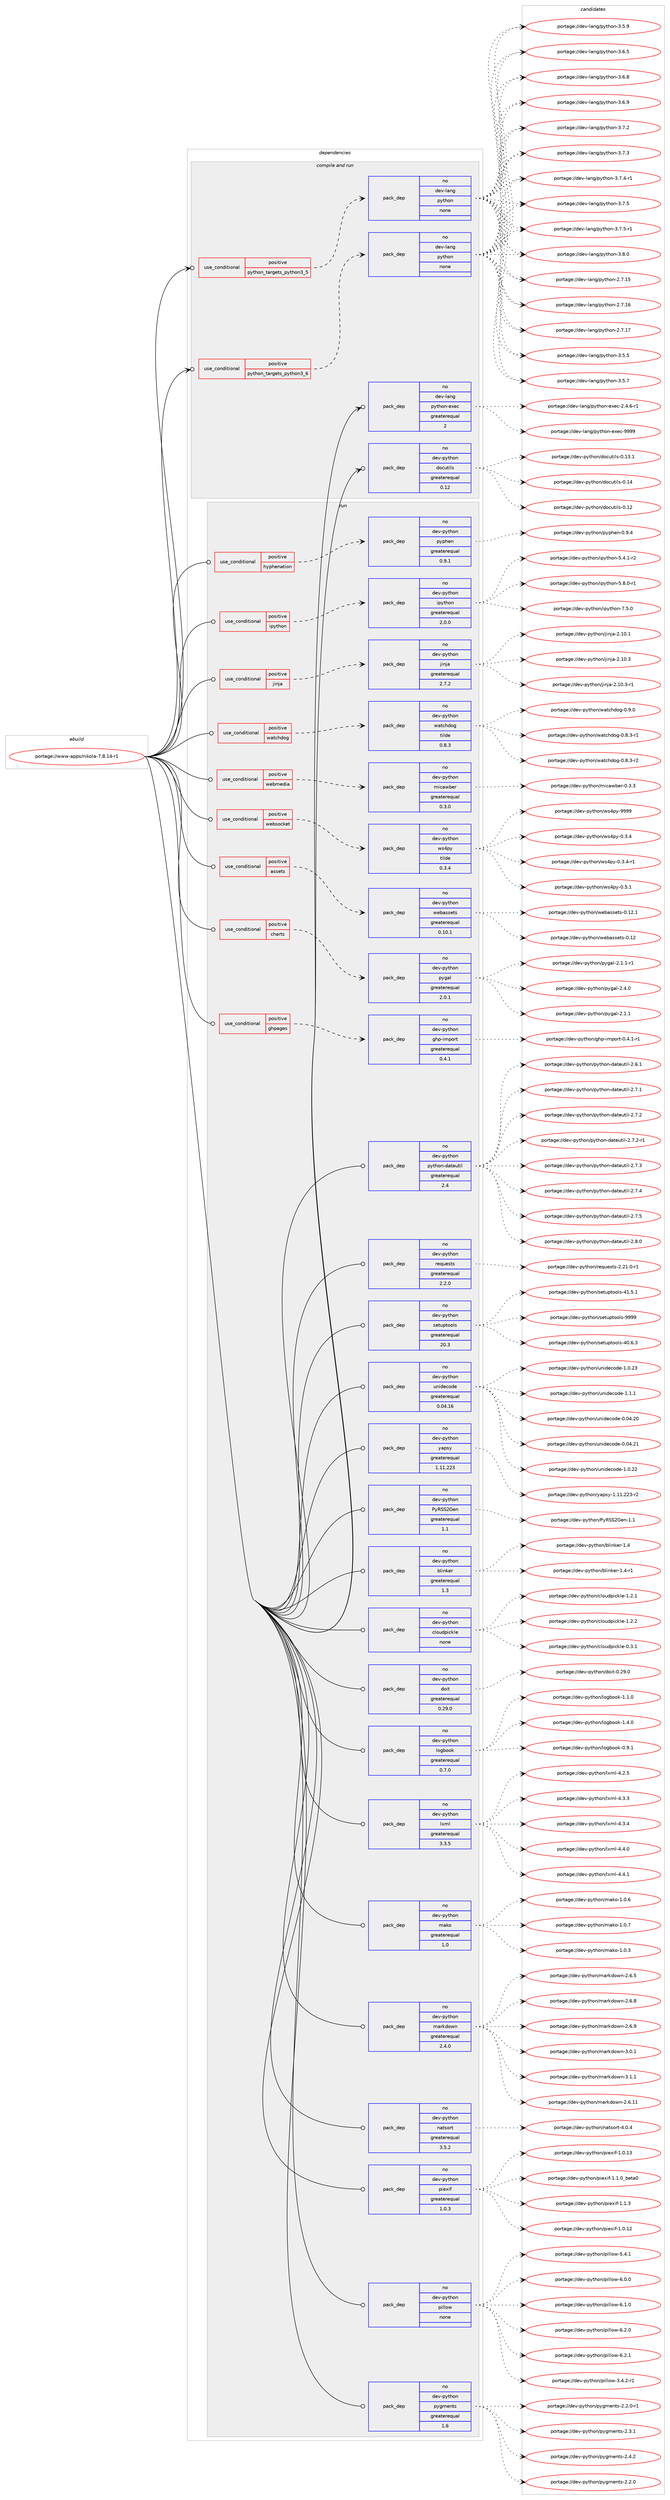 digraph prolog {

# *************
# Graph options
# *************

newrank=true;
concentrate=true;
compound=true;
graph [rankdir=LR,fontname=Helvetica,fontsize=10,ranksep=1.5];#, ranksep=2.5, nodesep=0.2];
edge  [arrowhead=vee];
node  [fontname=Helvetica,fontsize=10];

# **********
# The ebuild
# **********

subgraph cluster_leftcol {
color=gray;
rank=same;
label=<<i>ebuild</i>>;
id [label="portage://www-apps/nikola-7.8.14-r1", color=red, width=4, href="../www-apps/nikola-7.8.14-r1.svg"];
}

# ****************
# The dependencies
# ****************

subgraph cluster_midcol {
color=gray;
label=<<i>dependencies</i>>;
subgraph cluster_compile {
fillcolor="#eeeeee";
style=filled;
label=<<i>compile</i>>;
}
subgraph cluster_compileandrun {
fillcolor="#eeeeee";
style=filled;
label=<<i>compile and run</i>>;
subgraph cond105626 {
dependency438852 [label=<<TABLE BORDER="0" CELLBORDER="1" CELLSPACING="0" CELLPADDING="4"><TR><TD ROWSPAN="3" CELLPADDING="10">use_conditional</TD></TR><TR><TD>positive</TD></TR><TR><TD>python_targets_python3_5</TD></TR></TABLE>>, shape=none, color=red];
subgraph pack325446 {
dependency438853 [label=<<TABLE BORDER="0" CELLBORDER="1" CELLSPACING="0" CELLPADDING="4" WIDTH="220"><TR><TD ROWSPAN="6" CELLPADDING="30">pack_dep</TD></TR><TR><TD WIDTH="110">no</TD></TR><TR><TD>dev-lang</TD></TR><TR><TD>python</TD></TR><TR><TD>none</TD></TR><TR><TD></TD></TR></TABLE>>, shape=none, color=blue];
}
dependency438852:e -> dependency438853:w [weight=20,style="dashed",arrowhead="vee"];
}
id:e -> dependency438852:w [weight=20,style="solid",arrowhead="odotvee"];
subgraph cond105627 {
dependency438854 [label=<<TABLE BORDER="0" CELLBORDER="1" CELLSPACING="0" CELLPADDING="4"><TR><TD ROWSPAN="3" CELLPADDING="10">use_conditional</TD></TR><TR><TD>positive</TD></TR><TR><TD>python_targets_python3_6</TD></TR></TABLE>>, shape=none, color=red];
subgraph pack325447 {
dependency438855 [label=<<TABLE BORDER="0" CELLBORDER="1" CELLSPACING="0" CELLPADDING="4" WIDTH="220"><TR><TD ROWSPAN="6" CELLPADDING="30">pack_dep</TD></TR><TR><TD WIDTH="110">no</TD></TR><TR><TD>dev-lang</TD></TR><TR><TD>python</TD></TR><TR><TD>none</TD></TR><TR><TD></TD></TR></TABLE>>, shape=none, color=blue];
}
dependency438854:e -> dependency438855:w [weight=20,style="dashed",arrowhead="vee"];
}
id:e -> dependency438854:w [weight=20,style="solid",arrowhead="odotvee"];
subgraph pack325448 {
dependency438856 [label=<<TABLE BORDER="0" CELLBORDER="1" CELLSPACING="0" CELLPADDING="4" WIDTH="220"><TR><TD ROWSPAN="6" CELLPADDING="30">pack_dep</TD></TR><TR><TD WIDTH="110">no</TD></TR><TR><TD>dev-lang</TD></TR><TR><TD>python-exec</TD></TR><TR><TD>greaterequal</TD></TR><TR><TD>2</TD></TR></TABLE>>, shape=none, color=blue];
}
id:e -> dependency438856:w [weight=20,style="solid",arrowhead="odotvee"];
subgraph pack325449 {
dependency438857 [label=<<TABLE BORDER="0" CELLBORDER="1" CELLSPACING="0" CELLPADDING="4" WIDTH="220"><TR><TD ROWSPAN="6" CELLPADDING="30">pack_dep</TD></TR><TR><TD WIDTH="110">no</TD></TR><TR><TD>dev-python</TD></TR><TR><TD>docutils</TD></TR><TR><TD>greaterequal</TD></TR><TR><TD>0.12</TD></TR></TABLE>>, shape=none, color=blue];
}
id:e -> dependency438857:w [weight=20,style="solid",arrowhead="odotvee"];
}
subgraph cluster_run {
fillcolor="#eeeeee";
style=filled;
label=<<i>run</i>>;
subgraph cond105628 {
dependency438858 [label=<<TABLE BORDER="0" CELLBORDER="1" CELLSPACING="0" CELLPADDING="4"><TR><TD ROWSPAN="3" CELLPADDING="10">use_conditional</TD></TR><TR><TD>positive</TD></TR><TR><TD>assets</TD></TR></TABLE>>, shape=none, color=red];
subgraph pack325450 {
dependency438859 [label=<<TABLE BORDER="0" CELLBORDER="1" CELLSPACING="0" CELLPADDING="4" WIDTH="220"><TR><TD ROWSPAN="6" CELLPADDING="30">pack_dep</TD></TR><TR><TD WIDTH="110">no</TD></TR><TR><TD>dev-python</TD></TR><TR><TD>webassets</TD></TR><TR><TD>greaterequal</TD></TR><TR><TD>0.10.1</TD></TR></TABLE>>, shape=none, color=blue];
}
dependency438858:e -> dependency438859:w [weight=20,style="dashed",arrowhead="vee"];
}
id:e -> dependency438858:w [weight=20,style="solid",arrowhead="odot"];
subgraph cond105629 {
dependency438860 [label=<<TABLE BORDER="0" CELLBORDER="1" CELLSPACING="0" CELLPADDING="4"><TR><TD ROWSPAN="3" CELLPADDING="10">use_conditional</TD></TR><TR><TD>positive</TD></TR><TR><TD>charts</TD></TR></TABLE>>, shape=none, color=red];
subgraph pack325451 {
dependency438861 [label=<<TABLE BORDER="0" CELLBORDER="1" CELLSPACING="0" CELLPADDING="4" WIDTH="220"><TR><TD ROWSPAN="6" CELLPADDING="30">pack_dep</TD></TR><TR><TD WIDTH="110">no</TD></TR><TR><TD>dev-python</TD></TR><TR><TD>pygal</TD></TR><TR><TD>greaterequal</TD></TR><TR><TD>2.0.1</TD></TR></TABLE>>, shape=none, color=blue];
}
dependency438860:e -> dependency438861:w [weight=20,style="dashed",arrowhead="vee"];
}
id:e -> dependency438860:w [weight=20,style="solid",arrowhead="odot"];
subgraph cond105630 {
dependency438862 [label=<<TABLE BORDER="0" CELLBORDER="1" CELLSPACING="0" CELLPADDING="4"><TR><TD ROWSPAN="3" CELLPADDING="10">use_conditional</TD></TR><TR><TD>positive</TD></TR><TR><TD>ghpages</TD></TR></TABLE>>, shape=none, color=red];
subgraph pack325452 {
dependency438863 [label=<<TABLE BORDER="0" CELLBORDER="1" CELLSPACING="0" CELLPADDING="4" WIDTH="220"><TR><TD ROWSPAN="6" CELLPADDING="30">pack_dep</TD></TR><TR><TD WIDTH="110">no</TD></TR><TR><TD>dev-python</TD></TR><TR><TD>ghp-import</TD></TR><TR><TD>greaterequal</TD></TR><TR><TD>0.4.1</TD></TR></TABLE>>, shape=none, color=blue];
}
dependency438862:e -> dependency438863:w [weight=20,style="dashed",arrowhead="vee"];
}
id:e -> dependency438862:w [weight=20,style="solid",arrowhead="odot"];
subgraph cond105631 {
dependency438864 [label=<<TABLE BORDER="0" CELLBORDER="1" CELLSPACING="0" CELLPADDING="4"><TR><TD ROWSPAN="3" CELLPADDING="10">use_conditional</TD></TR><TR><TD>positive</TD></TR><TR><TD>hyphenation</TD></TR></TABLE>>, shape=none, color=red];
subgraph pack325453 {
dependency438865 [label=<<TABLE BORDER="0" CELLBORDER="1" CELLSPACING="0" CELLPADDING="4" WIDTH="220"><TR><TD ROWSPAN="6" CELLPADDING="30">pack_dep</TD></TR><TR><TD WIDTH="110">no</TD></TR><TR><TD>dev-python</TD></TR><TR><TD>pyphen</TD></TR><TR><TD>greaterequal</TD></TR><TR><TD>0.9.1</TD></TR></TABLE>>, shape=none, color=blue];
}
dependency438864:e -> dependency438865:w [weight=20,style="dashed",arrowhead="vee"];
}
id:e -> dependency438864:w [weight=20,style="solid",arrowhead="odot"];
subgraph cond105632 {
dependency438866 [label=<<TABLE BORDER="0" CELLBORDER="1" CELLSPACING="0" CELLPADDING="4"><TR><TD ROWSPAN="3" CELLPADDING="10">use_conditional</TD></TR><TR><TD>positive</TD></TR><TR><TD>ipython</TD></TR></TABLE>>, shape=none, color=red];
subgraph pack325454 {
dependency438867 [label=<<TABLE BORDER="0" CELLBORDER="1" CELLSPACING="0" CELLPADDING="4" WIDTH="220"><TR><TD ROWSPAN="6" CELLPADDING="30">pack_dep</TD></TR><TR><TD WIDTH="110">no</TD></TR><TR><TD>dev-python</TD></TR><TR><TD>ipython</TD></TR><TR><TD>greaterequal</TD></TR><TR><TD>2.0.0</TD></TR></TABLE>>, shape=none, color=blue];
}
dependency438866:e -> dependency438867:w [weight=20,style="dashed",arrowhead="vee"];
}
id:e -> dependency438866:w [weight=20,style="solid",arrowhead="odot"];
subgraph cond105633 {
dependency438868 [label=<<TABLE BORDER="0" CELLBORDER="1" CELLSPACING="0" CELLPADDING="4"><TR><TD ROWSPAN="3" CELLPADDING="10">use_conditional</TD></TR><TR><TD>positive</TD></TR><TR><TD>jinja</TD></TR></TABLE>>, shape=none, color=red];
subgraph pack325455 {
dependency438869 [label=<<TABLE BORDER="0" CELLBORDER="1" CELLSPACING="0" CELLPADDING="4" WIDTH="220"><TR><TD ROWSPAN="6" CELLPADDING="30">pack_dep</TD></TR><TR><TD WIDTH="110">no</TD></TR><TR><TD>dev-python</TD></TR><TR><TD>jinja</TD></TR><TR><TD>greaterequal</TD></TR><TR><TD>2.7.2</TD></TR></TABLE>>, shape=none, color=blue];
}
dependency438868:e -> dependency438869:w [weight=20,style="dashed",arrowhead="vee"];
}
id:e -> dependency438868:w [weight=20,style="solid",arrowhead="odot"];
subgraph cond105634 {
dependency438870 [label=<<TABLE BORDER="0" CELLBORDER="1" CELLSPACING="0" CELLPADDING="4"><TR><TD ROWSPAN="3" CELLPADDING="10">use_conditional</TD></TR><TR><TD>positive</TD></TR><TR><TD>watchdog</TD></TR></TABLE>>, shape=none, color=red];
subgraph pack325456 {
dependency438871 [label=<<TABLE BORDER="0" CELLBORDER="1" CELLSPACING="0" CELLPADDING="4" WIDTH="220"><TR><TD ROWSPAN="6" CELLPADDING="30">pack_dep</TD></TR><TR><TD WIDTH="110">no</TD></TR><TR><TD>dev-python</TD></TR><TR><TD>watchdog</TD></TR><TR><TD>tilde</TD></TR><TR><TD>0.8.3</TD></TR></TABLE>>, shape=none, color=blue];
}
dependency438870:e -> dependency438871:w [weight=20,style="dashed",arrowhead="vee"];
}
id:e -> dependency438870:w [weight=20,style="solid",arrowhead="odot"];
subgraph cond105635 {
dependency438872 [label=<<TABLE BORDER="0" CELLBORDER="1" CELLSPACING="0" CELLPADDING="4"><TR><TD ROWSPAN="3" CELLPADDING="10">use_conditional</TD></TR><TR><TD>positive</TD></TR><TR><TD>webmedia</TD></TR></TABLE>>, shape=none, color=red];
subgraph pack325457 {
dependency438873 [label=<<TABLE BORDER="0" CELLBORDER="1" CELLSPACING="0" CELLPADDING="4" WIDTH="220"><TR><TD ROWSPAN="6" CELLPADDING="30">pack_dep</TD></TR><TR><TD WIDTH="110">no</TD></TR><TR><TD>dev-python</TD></TR><TR><TD>micawber</TD></TR><TR><TD>greaterequal</TD></TR><TR><TD>0.3.0</TD></TR></TABLE>>, shape=none, color=blue];
}
dependency438872:e -> dependency438873:w [weight=20,style="dashed",arrowhead="vee"];
}
id:e -> dependency438872:w [weight=20,style="solid",arrowhead="odot"];
subgraph cond105636 {
dependency438874 [label=<<TABLE BORDER="0" CELLBORDER="1" CELLSPACING="0" CELLPADDING="4"><TR><TD ROWSPAN="3" CELLPADDING="10">use_conditional</TD></TR><TR><TD>positive</TD></TR><TR><TD>websocket</TD></TR></TABLE>>, shape=none, color=red];
subgraph pack325458 {
dependency438875 [label=<<TABLE BORDER="0" CELLBORDER="1" CELLSPACING="0" CELLPADDING="4" WIDTH="220"><TR><TD ROWSPAN="6" CELLPADDING="30">pack_dep</TD></TR><TR><TD WIDTH="110">no</TD></TR><TR><TD>dev-python</TD></TR><TR><TD>ws4py</TD></TR><TR><TD>tilde</TD></TR><TR><TD>0.3.4</TD></TR></TABLE>>, shape=none, color=blue];
}
dependency438874:e -> dependency438875:w [weight=20,style="dashed",arrowhead="vee"];
}
id:e -> dependency438874:w [weight=20,style="solid",arrowhead="odot"];
subgraph pack325459 {
dependency438876 [label=<<TABLE BORDER="0" CELLBORDER="1" CELLSPACING="0" CELLPADDING="4" WIDTH="220"><TR><TD ROWSPAN="6" CELLPADDING="30">pack_dep</TD></TR><TR><TD WIDTH="110">no</TD></TR><TR><TD>dev-python</TD></TR><TR><TD>PyRSS2Gen</TD></TR><TR><TD>greaterequal</TD></TR><TR><TD>1.1</TD></TR></TABLE>>, shape=none, color=blue];
}
id:e -> dependency438876:w [weight=20,style="solid",arrowhead="odot"];
subgraph pack325460 {
dependency438877 [label=<<TABLE BORDER="0" CELLBORDER="1" CELLSPACING="0" CELLPADDING="4" WIDTH="220"><TR><TD ROWSPAN="6" CELLPADDING="30">pack_dep</TD></TR><TR><TD WIDTH="110">no</TD></TR><TR><TD>dev-python</TD></TR><TR><TD>blinker</TD></TR><TR><TD>greaterequal</TD></TR><TR><TD>1.3</TD></TR></TABLE>>, shape=none, color=blue];
}
id:e -> dependency438877:w [weight=20,style="solid",arrowhead="odot"];
subgraph pack325461 {
dependency438878 [label=<<TABLE BORDER="0" CELLBORDER="1" CELLSPACING="0" CELLPADDING="4" WIDTH="220"><TR><TD ROWSPAN="6" CELLPADDING="30">pack_dep</TD></TR><TR><TD WIDTH="110">no</TD></TR><TR><TD>dev-python</TD></TR><TR><TD>cloudpickle</TD></TR><TR><TD>none</TD></TR><TR><TD></TD></TR></TABLE>>, shape=none, color=blue];
}
id:e -> dependency438878:w [weight=20,style="solid",arrowhead="odot"];
subgraph pack325462 {
dependency438879 [label=<<TABLE BORDER="0" CELLBORDER="1" CELLSPACING="0" CELLPADDING="4" WIDTH="220"><TR><TD ROWSPAN="6" CELLPADDING="30">pack_dep</TD></TR><TR><TD WIDTH="110">no</TD></TR><TR><TD>dev-python</TD></TR><TR><TD>doit</TD></TR><TR><TD>greaterequal</TD></TR><TR><TD>0.29.0</TD></TR></TABLE>>, shape=none, color=blue];
}
id:e -> dependency438879:w [weight=20,style="solid",arrowhead="odot"];
subgraph pack325463 {
dependency438880 [label=<<TABLE BORDER="0" CELLBORDER="1" CELLSPACING="0" CELLPADDING="4" WIDTH="220"><TR><TD ROWSPAN="6" CELLPADDING="30">pack_dep</TD></TR><TR><TD WIDTH="110">no</TD></TR><TR><TD>dev-python</TD></TR><TR><TD>logbook</TD></TR><TR><TD>greaterequal</TD></TR><TR><TD>0.7.0</TD></TR></TABLE>>, shape=none, color=blue];
}
id:e -> dependency438880:w [weight=20,style="solid",arrowhead="odot"];
subgraph pack325464 {
dependency438881 [label=<<TABLE BORDER="0" CELLBORDER="1" CELLSPACING="0" CELLPADDING="4" WIDTH="220"><TR><TD ROWSPAN="6" CELLPADDING="30">pack_dep</TD></TR><TR><TD WIDTH="110">no</TD></TR><TR><TD>dev-python</TD></TR><TR><TD>lxml</TD></TR><TR><TD>greaterequal</TD></TR><TR><TD>3.3.5</TD></TR></TABLE>>, shape=none, color=blue];
}
id:e -> dependency438881:w [weight=20,style="solid",arrowhead="odot"];
subgraph pack325465 {
dependency438882 [label=<<TABLE BORDER="0" CELLBORDER="1" CELLSPACING="0" CELLPADDING="4" WIDTH="220"><TR><TD ROWSPAN="6" CELLPADDING="30">pack_dep</TD></TR><TR><TD WIDTH="110">no</TD></TR><TR><TD>dev-python</TD></TR><TR><TD>mako</TD></TR><TR><TD>greaterequal</TD></TR><TR><TD>1.0</TD></TR></TABLE>>, shape=none, color=blue];
}
id:e -> dependency438882:w [weight=20,style="solid",arrowhead="odot"];
subgraph pack325466 {
dependency438883 [label=<<TABLE BORDER="0" CELLBORDER="1" CELLSPACING="0" CELLPADDING="4" WIDTH="220"><TR><TD ROWSPAN="6" CELLPADDING="30">pack_dep</TD></TR><TR><TD WIDTH="110">no</TD></TR><TR><TD>dev-python</TD></TR><TR><TD>markdown</TD></TR><TR><TD>greaterequal</TD></TR><TR><TD>2.4.0</TD></TR></TABLE>>, shape=none, color=blue];
}
id:e -> dependency438883:w [weight=20,style="solid",arrowhead="odot"];
subgraph pack325467 {
dependency438884 [label=<<TABLE BORDER="0" CELLBORDER="1" CELLSPACING="0" CELLPADDING="4" WIDTH="220"><TR><TD ROWSPAN="6" CELLPADDING="30">pack_dep</TD></TR><TR><TD WIDTH="110">no</TD></TR><TR><TD>dev-python</TD></TR><TR><TD>natsort</TD></TR><TR><TD>greaterequal</TD></TR><TR><TD>3.5.2</TD></TR></TABLE>>, shape=none, color=blue];
}
id:e -> dependency438884:w [weight=20,style="solid",arrowhead="odot"];
subgraph pack325468 {
dependency438885 [label=<<TABLE BORDER="0" CELLBORDER="1" CELLSPACING="0" CELLPADDING="4" WIDTH="220"><TR><TD ROWSPAN="6" CELLPADDING="30">pack_dep</TD></TR><TR><TD WIDTH="110">no</TD></TR><TR><TD>dev-python</TD></TR><TR><TD>piexif</TD></TR><TR><TD>greaterequal</TD></TR><TR><TD>1.0.3</TD></TR></TABLE>>, shape=none, color=blue];
}
id:e -> dependency438885:w [weight=20,style="solid",arrowhead="odot"];
subgraph pack325469 {
dependency438886 [label=<<TABLE BORDER="0" CELLBORDER="1" CELLSPACING="0" CELLPADDING="4" WIDTH="220"><TR><TD ROWSPAN="6" CELLPADDING="30">pack_dep</TD></TR><TR><TD WIDTH="110">no</TD></TR><TR><TD>dev-python</TD></TR><TR><TD>pillow</TD></TR><TR><TD>none</TD></TR><TR><TD></TD></TR></TABLE>>, shape=none, color=blue];
}
id:e -> dependency438886:w [weight=20,style="solid",arrowhead="odot"];
subgraph pack325470 {
dependency438887 [label=<<TABLE BORDER="0" CELLBORDER="1" CELLSPACING="0" CELLPADDING="4" WIDTH="220"><TR><TD ROWSPAN="6" CELLPADDING="30">pack_dep</TD></TR><TR><TD WIDTH="110">no</TD></TR><TR><TD>dev-python</TD></TR><TR><TD>pygments</TD></TR><TR><TD>greaterequal</TD></TR><TR><TD>1.6</TD></TR></TABLE>>, shape=none, color=blue];
}
id:e -> dependency438887:w [weight=20,style="solid",arrowhead="odot"];
subgraph pack325471 {
dependency438888 [label=<<TABLE BORDER="0" CELLBORDER="1" CELLSPACING="0" CELLPADDING="4" WIDTH="220"><TR><TD ROWSPAN="6" CELLPADDING="30">pack_dep</TD></TR><TR><TD WIDTH="110">no</TD></TR><TR><TD>dev-python</TD></TR><TR><TD>python-dateutil</TD></TR><TR><TD>greaterequal</TD></TR><TR><TD>2.4</TD></TR></TABLE>>, shape=none, color=blue];
}
id:e -> dependency438888:w [weight=20,style="solid",arrowhead="odot"];
subgraph pack325472 {
dependency438889 [label=<<TABLE BORDER="0" CELLBORDER="1" CELLSPACING="0" CELLPADDING="4" WIDTH="220"><TR><TD ROWSPAN="6" CELLPADDING="30">pack_dep</TD></TR><TR><TD WIDTH="110">no</TD></TR><TR><TD>dev-python</TD></TR><TR><TD>requests</TD></TR><TR><TD>greaterequal</TD></TR><TR><TD>2.2.0</TD></TR></TABLE>>, shape=none, color=blue];
}
id:e -> dependency438889:w [weight=20,style="solid",arrowhead="odot"];
subgraph pack325473 {
dependency438890 [label=<<TABLE BORDER="0" CELLBORDER="1" CELLSPACING="0" CELLPADDING="4" WIDTH="220"><TR><TD ROWSPAN="6" CELLPADDING="30">pack_dep</TD></TR><TR><TD WIDTH="110">no</TD></TR><TR><TD>dev-python</TD></TR><TR><TD>setuptools</TD></TR><TR><TD>greaterequal</TD></TR><TR><TD>20.3</TD></TR></TABLE>>, shape=none, color=blue];
}
id:e -> dependency438890:w [weight=20,style="solid",arrowhead="odot"];
subgraph pack325474 {
dependency438891 [label=<<TABLE BORDER="0" CELLBORDER="1" CELLSPACING="0" CELLPADDING="4" WIDTH="220"><TR><TD ROWSPAN="6" CELLPADDING="30">pack_dep</TD></TR><TR><TD WIDTH="110">no</TD></TR><TR><TD>dev-python</TD></TR><TR><TD>unidecode</TD></TR><TR><TD>greaterequal</TD></TR><TR><TD>0.04.16</TD></TR></TABLE>>, shape=none, color=blue];
}
id:e -> dependency438891:w [weight=20,style="solid",arrowhead="odot"];
subgraph pack325475 {
dependency438892 [label=<<TABLE BORDER="0" CELLBORDER="1" CELLSPACING="0" CELLPADDING="4" WIDTH="220"><TR><TD ROWSPAN="6" CELLPADDING="30">pack_dep</TD></TR><TR><TD WIDTH="110">no</TD></TR><TR><TD>dev-python</TD></TR><TR><TD>yapsy</TD></TR><TR><TD>greaterequal</TD></TR><TR><TD>1.11.223</TD></TR></TABLE>>, shape=none, color=blue];
}
id:e -> dependency438892:w [weight=20,style="solid",arrowhead="odot"];
}
}

# **************
# The candidates
# **************

subgraph cluster_choices {
rank=same;
color=gray;
label=<<i>candidates</i>>;

subgraph choice325446 {
color=black;
nodesep=1;
choiceportage10010111845108971101034711212111610411111045504655464953 [label="portage://dev-lang/python-2.7.15", color=red, width=4,href="../dev-lang/python-2.7.15.svg"];
choiceportage10010111845108971101034711212111610411111045504655464954 [label="portage://dev-lang/python-2.7.16", color=red, width=4,href="../dev-lang/python-2.7.16.svg"];
choiceportage10010111845108971101034711212111610411111045504655464955 [label="portage://dev-lang/python-2.7.17", color=red, width=4,href="../dev-lang/python-2.7.17.svg"];
choiceportage100101118451089711010347112121116104111110455146534653 [label="portage://dev-lang/python-3.5.5", color=red, width=4,href="../dev-lang/python-3.5.5.svg"];
choiceportage100101118451089711010347112121116104111110455146534655 [label="portage://dev-lang/python-3.5.7", color=red, width=4,href="../dev-lang/python-3.5.7.svg"];
choiceportage100101118451089711010347112121116104111110455146534657 [label="portage://dev-lang/python-3.5.9", color=red, width=4,href="../dev-lang/python-3.5.9.svg"];
choiceportage100101118451089711010347112121116104111110455146544653 [label="portage://dev-lang/python-3.6.5", color=red, width=4,href="../dev-lang/python-3.6.5.svg"];
choiceportage100101118451089711010347112121116104111110455146544656 [label="portage://dev-lang/python-3.6.8", color=red, width=4,href="../dev-lang/python-3.6.8.svg"];
choiceportage100101118451089711010347112121116104111110455146544657 [label="portage://dev-lang/python-3.6.9", color=red, width=4,href="../dev-lang/python-3.6.9.svg"];
choiceportage100101118451089711010347112121116104111110455146554650 [label="portage://dev-lang/python-3.7.2", color=red, width=4,href="../dev-lang/python-3.7.2.svg"];
choiceportage100101118451089711010347112121116104111110455146554651 [label="portage://dev-lang/python-3.7.3", color=red, width=4,href="../dev-lang/python-3.7.3.svg"];
choiceportage1001011184510897110103471121211161041111104551465546524511449 [label="portage://dev-lang/python-3.7.4-r1", color=red, width=4,href="../dev-lang/python-3.7.4-r1.svg"];
choiceportage100101118451089711010347112121116104111110455146554653 [label="portage://dev-lang/python-3.7.5", color=red, width=4,href="../dev-lang/python-3.7.5.svg"];
choiceportage1001011184510897110103471121211161041111104551465546534511449 [label="portage://dev-lang/python-3.7.5-r1", color=red, width=4,href="../dev-lang/python-3.7.5-r1.svg"];
choiceportage100101118451089711010347112121116104111110455146564648 [label="portage://dev-lang/python-3.8.0", color=red, width=4,href="../dev-lang/python-3.8.0.svg"];
dependency438853:e -> choiceportage10010111845108971101034711212111610411111045504655464953:w [style=dotted,weight="100"];
dependency438853:e -> choiceportage10010111845108971101034711212111610411111045504655464954:w [style=dotted,weight="100"];
dependency438853:e -> choiceportage10010111845108971101034711212111610411111045504655464955:w [style=dotted,weight="100"];
dependency438853:e -> choiceportage100101118451089711010347112121116104111110455146534653:w [style=dotted,weight="100"];
dependency438853:e -> choiceportage100101118451089711010347112121116104111110455146534655:w [style=dotted,weight="100"];
dependency438853:e -> choiceportage100101118451089711010347112121116104111110455146534657:w [style=dotted,weight="100"];
dependency438853:e -> choiceportage100101118451089711010347112121116104111110455146544653:w [style=dotted,weight="100"];
dependency438853:e -> choiceportage100101118451089711010347112121116104111110455146544656:w [style=dotted,weight="100"];
dependency438853:e -> choiceportage100101118451089711010347112121116104111110455146544657:w [style=dotted,weight="100"];
dependency438853:e -> choiceportage100101118451089711010347112121116104111110455146554650:w [style=dotted,weight="100"];
dependency438853:e -> choiceportage100101118451089711010347112121116104111110455146554651:w [style=dotted,weight="100"];
dependency438853:e -> choiceportage1001011184510897110103471121211161041111104551465546524511449:w [style=dotted,weight="100"];
dependency438853:e -> choiceportage100101118451089711010347112121116104111110455146554653:w [style=dotted,weight="100"];
dependency438853:e -> choiceportage1001011184510897110103471121211161041111104551465546534511449:w [style=dotted,weight="100"];
dependency438853:e -> choiceportage100101118451089711010347112121116104111110455146564648:w [style=dotted,weight="100"];
}
subgraph choice325447 {
color=black;
nodesep=1;
choiceportage10010111845108971101034711212111610411111045504655464953 [label="portage://dev-lang/python-2.7.15", color=red, width=4,href="../dev-lang/python-2.7.15.svg"];
choiceportage10010111845108971101034711212111610411111045504655464954 [label="portage://dev-lang/python-2.7.16", color=red, width=4,href="../dev-lang/python-2.7.16.svg"];
choiceportage10010111845108971101034711212111610411111045504655464955 [label="portage://dev-lang/python-2.7.17", color=red, width=4,href="../dev-lang/python-2.7.17.svg"];
choiceportage100101118451089711010347112121116104111110455146534653 [label="portage://dev-lang/python-3.5.5", color=red, width=4,href="../dev-lang/python-3.5.5.svg"];
choiceportage100101118451089711010347112121116104111110455146534655 [label="portage://dev-lang/python-3.5.7", color=red, width=4,href="../dev-lang/python-3.5.7.svg"];
choiceportage100101118451089711010347112121116104111110455146534657 [label="portage://dev-lang/python-3.5.9", color=red, width=4,href="../dev-lang/python-3.5.9.svg"];
choiceportage100101118451089711010347112121116104111110455146544653 [label="portage://dev-lang/python-3.6.5", color=red, width=4,href="../dev-lang/python-3.6.5.svg"];
choiceportage100101118451089711010347112121116104111110455146544656 [label="portage://dev-lang/python-3.6.8", color=red, width=4,href="../dev-lang/python-3.6.8.svg"];
choiceportage100101118451089711010347112121116104111110455146544657 [label="portage://dev-lang/python-3.6.9", color=red, width=4,href="../dev-lang/python-3.6.9.svg"];
choiceportage100101118451089711010347112121116104111110455146554650 [label="portage://dev-lang/python-3.7.2", color=red, width=4,href="../dev-lang/python-3.7.2.svg"];
choiceportage100101118451089711010347112121116104111110455146554651 [label="portage://dev-lang/python-3.7.3", color=red, width=4,href="../dev-lang/python-3.7.3.svg"];
choiceportage1001011184510897110103471121211161041111104551465546524511449 [label="portage://dev-lang/python-3.7.4-r1", color=red, width=4,href="../dev-lang/python-3.7.4-r1.svg"];
choiceportage100101118451089711010347112121116104111110455146554653 [label="portage://dev-lang/python-3.7.5", color=red, width=4,href="../dev-lang/python-3.7.5.svg"];
choiceportage1001011184510897110103471121211161041111104551465546534511449 [label="portage://dev-lang/python-3.7.5-r1", color=red, width=4,href="../dev-lang/python-3.7.5-r1.svg"];
choiceportage100101118451089711010347112121116104111110455146564648 [label="portage://dev-lang/python-3.8.0", color=red, width=4,href="../dev-lang/python-3.8.0.svg"];
dependency438855:e -> choiceportage10010111845108971101034711212111610411111045504655464953:w [style=dotted,weight="100"];
dependency438855:e -> choiceportage10010111845108971101034711212111610411111045504655464954:w [style=dotted,weight="100"];
dependency438855:e -> choiceportage10010111845108971101034711212111610411111045504655464955:w [style=dotted,weight="100"];
dependency438855:e -> choiceportage100101118451089711010347112121116104111110455146534653:w [style=dotted,weight="100"];
dependency438855:e -> choiceportage100101118451089711010347112121116104111110455146534655:w [style=dotted,weight="100"];
dependency438855:e -> choiceportage100101118451089711010347112121116104111110455146534657:w [style=dotted,weight="100"];
dependency438855:e -> choiceportage100101118451089711010347112121116104111110455146544653:w [style=dotted,weight="100"];
dependency438855:e -> choiceportage100101118451089711010347112121116104111110455146544656:w [style=dotted,weight="100"];
dependency438855:e -> choiceportage100101118451089711010347112121116104111110455146544657:w [style=dotted,weight="100"];
dependency438855:e -> choiceportage100101118451089711010347112121116104111110455146554650:w [style=dotted,weight="100"];
dependency438855:e -> choiceportage100101118451089711010347112121116104111110455146554651:w [style=dotted,weight="100"];
dependency438855:e -> choiceportage1001011184510897110103471121211161041111104551465546524511449:w [style=dotted,weight="100"];
dependency438855:e -> choiceportage100101118451089711010347112121116104111110455146554653:w [style=dotted,weight="100"];
dependency438855:e -> choiceportage1001011184510897110103471121211161041111104551465546534511449:w [style=dotted,weight="100"];
dependency438855:e -> choiceportage100101118451089711010347112121116104111110455146564648:w [style=dotted,weight="100"];
}
subgraph choice325448 {
color=black;
nodesep=1;
choiceportage10010111845108971101034711212111610411111045101120101994550465246544511449 [label="portage://dev-lang/python-exec-2.4.6-r1", color=red, width=4,href="../dev-lang/python-exec-2.4.6-r1.svg"];
choiceportage10010111845108971101034711212111610411111045101120101994557575757 [label="portage://dev-lang/python-exec-9999", color=red, width=4,href="../dev-lang/python-exec-9999.svg"];
dependency438856:e -> choiceportage10010111845108971101034711212111610411111045101120101994550465246544511449:w [style=dotted,weight="100"];
dependency438856:e -> choiceportage10010111845108971101034711212111610411111045101120101994557575757:w [style=dotted,weight="100"];
}
subgraph choice325449 {
color=black;
nodesep=1;
choiceportage1001011184511212111610411111047100111991171161051081154548464950 [label="portage://dev-python/docutils-0.12", color=red, width=4,href="../dev-python/docutils-0.12.svg"];
choiceportage10010111845112121116104111110471001119911711610510811545484649514649 [label="portage://dev-python/docutils-0.13.1", color=red, width=4,href="../dev-python/docutils-0.13.1.svg"];
choiceportage1001011184511212111610411111047100111991171161051081154548464952 [label="portage://dev-python/docutils-0.14", color=red, width=4,href="../dev-python/docutils-0.14.svg"];
dependency438857:e -> choiceportage1001011184511212111610411111047100111991171161051081154548464950:w [style=dotted,weight="100"];
dependency438857:e -> choiceportage10010111845112121116104111110471001119911711610510811545484649514649:w [style=dotted,weight="100"];
dependency438857:e -> choiceportage1001011184511212111610411111047100111991171161051081154548464952:w [style=dotted,weight="100"];
}
subgraph choice325450 {
color=black;
nodesep=1;
choiceportage100101118451121211161041111104711910198971151151011161154548464950 [label="portage://dev-python/webassets-0.12", color=red, width=4,href="../dev-python/webassets-0.12.svg"];
choiceportage1001011184511212111610411111047119101989711511510111611545484649504649 [label="portage://dev-python/webassets-0.12.1", color=red, width=4,href="../dev-python/webassets-0.12.1.svg"];
dependency438859:e -> choiceportage100101118451121211161041111104711910198971151151011161154548464950:w [style=dotted,weight="100"];
dependency438859:e -> choiceportage1001011184511212111610411111047119101989711511510111611545484649504649:w [style=dotted,weight="100"];
}
subgraph choice325451 {
color=black;
nodesep=1;
choiceportage100101118451121211161041111104711212110397108455046494649 [label="portage://dev-python/pygal-2.1.1", color=red, width=4,href="../dev-python/pygal-2.1.1.svg"];
choiceportage1001011184511212111610411111047112121103971084550464946494511449 [label="portage://dev-python/pygal-2.1.1-r1", color=red, width=4,href="../dev-python/pygal-2.1.1-r1.svg"];
choiceportage100101118451121211161041111104711212110397108455046524648 [label="portage://dev-python/pygal-2.4.0", color=red, width=4,href="../dev-python/pygal-2.4.0.svg"];
dependency438861:e -> choiceportage100101118451121211161041111104711212110397108455046494649:w [style=dotted,weight="100"];
dependency438861:e -> choiceportage1001011184511212111610411111047112121103971084550464946494511449:w [style=dotted,weight="100"];
dependency438861:e -> choiceportage100101118451121211161041111104711212110397108455046524648:w [style=dotted,weight="100"];
}
subgraph choice325452 {
color=black;
nodesep=1;
choiceportage1001011184511212111610411111047103104112451051091121111141164548465246494511449 [label="portage://dev-python/ghp-import-0.4.1-r1", color=red, width=4,href="../dev-python/ghp-import-0.4.1-r1.svg"];
dependency438863:e -> choiceportage1001011184511212111610411111047103104112451051091121111141164548465246494511449:w [style=dotted,weight="100"];
}
subgraph choice325453 {
color=black;
nodesep=1;
choiceportage1001011184511212111610411111047112121112104101110454846574652 [label="portage://dev-python/pyphen-0.9.4", color=red, width=4,href="../dev-python/pyphen-0.9.4.svg"];
dependency438865:e -> choiceportage1001011184511212111610411111047112121112104101110454846574652:w [style=dotted,weight="100"];
}
subgraph choice325454 {
color=black;
nodesep=1;
choiceportage10010111845112121116104111110471051121211161041111104553465246494511450 [label="portage://dev-python/ipython-5.4.1-r2", color=red, width=4,href="../dev-python/ipython-5.4.1-r2.svg"];
choiceportage10010111845112121116104111110471051121211161041111104553465646484511449 [label="portage://dev-python/ipython-5.8.0-r1", color=red, width=4,href="../dev-python/ipython-5.8.0-r1.svg"];
choiceportage1001011184511212111610411111047105112121116104111110455546534648 [label="portage://dev-python/ipython-7.5.0", color=red, width=4,href="../dev-python/ipython-7.5.0.svg"];
dependency438867:e -> choiceportage10010111845112121116104111110471051121211161041111104553465246494511450:w [style=dotted,weight="100"];
dependency438867:e -> choiceportage10010111845112121116104111110471051121211161041111104553465646484511449:w [style=dotted,weight="100"];
dependency438867:e -> choiceportage1001011184511212111610411111047105112121116104111110455546534648:w [style=dotted,weight="100"];
}
subgraph choice325455 {
color=black;
nodesep=1;
choiceportage10010111845112121116104111110471061051101069745504649484649 [label="portage://dev-python/jinja-2.10.1", color=red, width=4,href="../dev-python/jinja-2.10.1.svg"];
choiceportage10010111845112121116104111110471061051101069745504649484651 [label="portage://dev-python/jinja-2.10.3", color=red, width=4,href="../dev-python/jinja-2.10.3.svg"];
choiceportage100101118451121211161041111104710610511010697455046494846514511449 [label="portage://dev-python/jinja-2.10.3-r1", color=red, width=4,href="../dev-python/jinja-2.10.3-r1.svg"];
dependency438869:e -> choiceportage10010111845112121116104111110471061051101069745504649484649:w [style=dotted,weight="100"];
dependency438869:e -> choiceportage10010111845112121116104111110471061051101069745504649484651:w [style=dotted,weight="100"];
dependency438869:e -> choiceportage100101118451121211161041111104710610511010697455046494846514511449:w [style=dotted,weight="100"];
}
subgraph choice325456 {
color=black;
nodesep=1;
choiceportage100101118451121211161041111104711997116991041001111034548465646514511449 [label="portage://dev-python/watchdog-0.8.3-r1", color=red, width=4,href="../dev-python/watchdog-0.8.3-r1.svg"];
choiceportage100101118451121211161041111104711997116991041001111034548465646514511450 [label="portage://dev-python/watchdog-0.8.3-r2", color=red, width=4,href="../dev-python/watchdog-0.8.3-r2.svg"];
choiceportage10010111845112121116104111110471199711699104100111103454846574648 [label="portage://dev-python/watchdog-0.9.0", color=red, width=4,href="../dev-python/watchdog-0.9.0.svg"];
dependency438871:e -> choiceportage100101118451121211161041111104711997116991041001111034548465646514511449:w [style=dotted,weight="100"];
dependency438871:e -> choiceportage100101118451121211161041111104711997116991041001111034548465646514511450:w [style=dotted,weight="100"];
dependency438871:e -> choiceportage10010111845112121116104111110471199711699104100111103454846574648:w [style=dotted,weight="100"];
}
subgraph choice325457 {
color=black;
nodesep=1;
choiceportage1001011184511212111610411111047109105999711998101114454846514651 [label="portage://dev-python/micawber-0.3.3", color=red, width=4,href="../dev-python/micawber-0.3.3.svg"];
dependency438873:e -> choiceportage1001011184511212111610411111047109105999711998101114454846514651:w [style=dotted,weight="100"];
}
subgraph choice325458 {
color=black;
nodesep=1;
choiceportage100101118451121211161041111104711911552112121454846514652 [label="portage://dev-python/ws4py-0.3.4", color=red, width=4,href="../dev-python/ws4py-0.3.4.svg"];
choiceportage1001011184511212111610411111047119115521121214548465146524511449 [label="portage://dev-python/ws4py-0.3.4-r1", color=red, width=4,href="../dev-python/ws4py-0.3.4-r1.svg"];
choiceportage100101118451121211161041111104711911552112121454846534649 [label="portage://dev-python/ws4py-0.5.1", color=red, width=4,href="../dev-python/ws4py-0.5.1.svg"];
choiceportage1001011184511212111610411111047119115521121214557575757 [label="portage://dev-python/ws4py-9999", color=red, width=4,href="../dev-python/ws4py-9999.svg"];
dependency438875:e -> choiceportage100101118451121211161041111104711911552112121454846514652:w [style=dotted,weight="100"];
dependency438875:e -> choiceportage1001011184511212111610411111047119115521121214548465146524511449:w [style=dotted,weight="100"];
dependency438875:e -> choiceportage100101118451121211161041111104711911552112121454846534649:w [style=dotted,weight="100"];
dependency438875:e -> choiceportage1001011184511212111610411111047119115521121214557575757:w [style=dotted,weight="100"];
}
subgraph choice325459 {
color=black;
nodesep=1;
choiceportage100101118451121211161041111104780121828383507110111045494649 [label="portage://dev-python/PyRSS2Gen-1.1", color=red, width=4,href="../dev-python/PyRSS2Gen-1.1.svg"];
dependency438876:e -> choiceportage100101118451121211161041111104780121828383507110111045494649:w [style=dotted,weight="100"];
}
subgraph choice325460 {
color=black;
nodesep=1;
choiceportage10010111845112121116104111110479810810511010710111445494652 [label="portage://dev-python/blinker-1.4", color=red, width=4,href="../dev-python/blinker-1.4.svg"];
choiceportage100101118451121211161041111104798108105110107101114454946524511449 [label="portage://dev-python/blinker-1.4-r1", color=red, width=4,href="../dev-python/blinker-1.4-r1.svg"];
dependency438877:e -> choiceportage10010111845112121116104111110479810810511010710111445494652:w [style=dotted,weight="100"];
dependency438877:e -> choiceportage100101118451121211161041111104798108105110107101114454946524511449:w [style=dotted,weight="100"];
}
subgraph choice325461 {
color=black;
nodesep=1;
choiceportage10010111845112121116104111110479910811111710011210599107108101454846514649 [label="portage://dev-python/cloudpickle-0.3.1", color=red, width=4,href="../dev-python/cloudpickle-0.3.1.svg"];
choiceportage10010111845112121116104111110479910811111710011210599107108101454946504649 [label="portage://dev-python/cloudpickle-1.2.1", color=red, width=4,href="../dev-python/cloudpickle-1.2.1.svg"];
choiceportage10010111845112121116104111110479910811111710011210599107108101454946504650 [label="portage://dev-python/cloudpickle-1.2.2", color=red, width=4,href="../dev-python/cloudpickle-1.2.2.svg"];
dependency438878:e -> choiceportage10010111845112121116104111110479910811111710011210599107108101454846514649:w [style=dotted,weight="100"];
dependency438878:e -> choiceportage10010111845112121116104111110479910811111710011210599107108101454946504649:w [style=dotted,weight="100"];
dependency438878:e -> choiceportage10010111845112121116104111110479910811111710011210599107108101454946504650:w [style=dotted,weight="100"];
}
subgraph choice325462 {
color=black;
nodesep=1;
choiceportage100101118451121211161041111104710011110511645484650574648 [label="portage://dev-python/doit-0.29.0", color=red, width=4,href="../dev-python/doit-0.29.0.svg"];
dependency438879:e -> choiceportage100101118451121211161041111104710011110511645484650574648:w [style=dotted,weight="100"];
}
subgraph choice325463 {
color=black;
nodesep=1;
choiceportage100101118451121211161041111104710811110398111111107454846574649 [label="portage://dev-python/logbook-0.9.1", color=red, width=4,href="../dev-python/logbook-0.9.1.svg"];
choiceportage100101118451121211161041111104710811110398111111107454946494648 [label="portage://dev-python/logbook-1.1.0", color=red, width=4,href="../dev-python/logbook-1.1.0.svg"];
choiceportage100101118451121211161041111104710811110398111111107454946524648 [label="portage://dev-python/logbook-1.4.0", color=red, width=4,href="../dev-python/logbook-1.4.0.svg"];
dependency438880:e -> choiceportage100101118451121211161041111104710811110398111111107454846574649:w [style=dotted,weight="100"];
dependency438880:e -> choiceportage100101118451121211161041111104710811110398111111107454946494648:w [style=dotted,weight="100"];
dependency438880:e -> choiceportage100101118451121211161041111104710811110398111111107454946524648:w [style=dotted,weight="100"];
}
subgraph choice325464 {
color=black;
nodesep=1;
choiceportage1001011184511212111610411111047108120109108455246504653 [label="portage://dev-python/lxml-4.2.5", color=red, width=4,href="../dev-python/lxml-4.2.5.svg"];
choiceportage1001011184511212111610411111047108120109108455246514651 [label="portage://dev-python/lxml-4.3.3", color=red, width=4,href="../dev-python/lxml-4.3.3.svg"];
choiceportage1001011184511212111610411111047108120109108455246514652 [label="portage://dev-python/lxml-4.3.4", color=red, width=4,href="../dev-python/lxml-4.3.4.svg"];
choiceportage1001011184511212111610411111047108120109108455246524648 [label="portage://dev-python/lxml-4.4.0", color=red, width=4,href="../dev-python/lxml-4.4.0.svg"];
choiceportage1001011184511212111610411111047108120109108455246524649 [label="portage://dev-python/lxml-4.4.1", color=red, width=4,href="../dev-python/lxml-4.4.1.svg"];
dependency438881:e -> choiceportage1001011184511212111610411111047108120109108455246504653:w [style=dotted,weight="100"];
dependency438881:e -> choiceportage1001011184511212111610411111047108120109108455246514651:w [style=dotted,weight="100"];
dependency438881:e -> choiceportage1001011184511212111610411111047108120109108455246514652:w [style=dotted,weight="100"];
dependency438881:e -> choiceportage1001011184511212111610411111047108120109108455246524648:w [style=dotted,weight="100"];
dependency438881:e -> choiceportage1001011184511212111610411111047108120109108455246524649:w [style=dotted,weight="100"];
}
subgraph choice325465 {
color=black;
nodesep=1;
choiceportage100101118451121211161041111104710997107111454946484651 [label="portage://dev-python/mako-1.0.3", color=red, width=4,href="../dev-python/mako-1.0.3.svg"];
choiceportage100101118451121211161041111104710997107111454946484654 [label="portage://dev-python/mako-1.0.6", color=red, width=4,href="../dev-python/mako-1.0.6.svg"];
choiceportage100101118451121211161041111104710997107111454946484655 [label="portage://dev-python/mako-1.0.7", color=red, width=4,href="../dev-python/mako-1.0.7.svg"];
dependency438882:e -> choiceportage100101118451121211161041111104710997107111454946484651:w [style=dotted,weight="100"];
dependency438882:e -> choiceportage100101118451121211161041111104710997107111454946484654:w [style=dotted,weight="100"];
dependency438882:e -> choiceportage100101118451121211161041111104710997107111454946484655:w [style=dotted,weight="100"];
}
subgraph choice325466 {
color=black;
nodesep=1;
choiceportage10010111845112121116104111110471099711410710011111911045504654464949 [label="portage://dev-python/markdown-2.6.11", color=red, width=4,href="../dev-python/markdown-2.6.11.svg"];
choiceportage100101118451121211161041111104710997114107100111119110455046544653 [label="portage://dev-python/markdown-2.6.5", color=red, width=4,href="../dev-python/markdown-2.6.5.svg"];
choiceportage100101118451121211161041111104710997114107100111119110455046544656 [label="portage://dev-python/markdown-2.6.8", color=red, width=4,href="../dev-python/markdown-2.6.8.svg"];
choiceportage100101118451121211161041111104710997114107100111119110455046544657 [label="portage://dev-python/markdown-2.6.9", color=red, width=4,href="../dev-python/markdown-2.6.9.svg"];
choiceportage100101118451121211161041111104710997114107100111119110455146484649 [label="portage://dev-python/markdown-3.0.1", color=red, width=4,href="../dev-python/markdown-3.0.1.svg"];
choiceportage100101118451121211161041111104710997114107100111119110455146494649 [label="portage://dev-python/markdown-3.1.1", color=red, width=4,href="../dev-python/markdown-3.1.1.svg"];
dependency438883:e -> choiceportage10010111845112121116104111110471099711410710011111911045504654464949:w [style=dotted,weight="100"];
dependency438883:e -> choiceportage100101118451121211161041111104710997114107100111119110455046544653:w [style=dotted,weight="100"];
dependency438883:e -> choiceportage100101118451121211161041111104710997114107100111119110455046544656:w [style=dotted,weight="100"];
dependency438883:e -> choiceportage100101118451121211161041111104710997114107100111119110455046544657:w [style=dotted,weight="100"];
dependency438883:e -> choiceportage100101118451121211161041111104710997114107100111119110455146484649:w [style=dotted,weight="100"];
dependency438883:e -> choiceportage100101118451121211161041111104710997114107100111119110455146494649:w [style=dotted,weight="100"];
}
subgraph choice325467 {
color=black;
nodesep=1;
choiceportage100101118451121211161041111104711097116115111114116455246484652 [label="portage://dev-python/natsort-4.0.4", color=red, width=4,href="../dev-python/natsort-4.0.4.svg"];
dependency438884:e -> choiceportage100101118451121211161041111104711097116115111114116455246484652:w [style=dotted,weight="100"];
}
subgraph choice325468 {
color=black;
nodesep=1;
choiceportage100101118451121211161041111104711210510112010510245494648464950 [label="portage://dev-python/piexif-1.0.12", color=red, width=4,href="../dev-python/piexif-1.0.12.svg"];
choiceportage100101118451121211161041111104711210510112010510245494648464951 [label="portage://dev-python/piexif-1.0.13", color=red, width=4,href="../dev-python/piexif-1.0.13.svg"];
choiceportage100101118451121211161041111104711210510112010510245494649464895981011169748 [label="portage://dev-python/piexif-1.1.0_beta0", color=red, width=4,href="../dev-python/piexif-1.1.0_beta0.svg"];
choiceportage1001011184511212111610411111047112105101120105102454946494651 [label="portage://dev-python/piexif-1.1.3", color=red, width=4,href="../dev-python/piexif-1.1.3.svg"];
dependency438885:e -> choiceportage100101118451121211161041111104711210510112010510245494648464950:w [style=dotted,weight="100"];
dependency438885:e -> choiceportage100101118451121211161041111104711210510112010510245494648464951:w [style=dotted,weight="100"];
dependency438885:e -> choiceportage100101118451121211161041111104711210510112010510245494649464895981011169748:w [style=dotted,weight="100"];
dependency438885:e -> choiceportage1001011184511212111610411111047112105101120105102454946494651:w [style=dotted,weight="100"];
}
subgraph choice325469 {
color=black;
nodesep=1;
choiceportage10010111845112121116104111110471121051081081111194551465246504511449 [label="portage://dev-python/pillow-3.4.2-r1", color=red, width=4,href="../dev-python/pillow-3.4.2-r1.svg"];
choiceportage1001011184511212111610411111047112105108108111119455346524649 [label="portage://dev-python/pillow-5.4.1", color=red, width=4,href="../dev-python/pillow-5.4.1.svg"];
choiceportage1001011184511212111610411111047112105108108111119455446484648 [label="portage://dev-python/pillow-6.0.0", color=red, width=4,href="../dev-python/pillow-6.0.0.svg"];
choiceportage1001011184511212111610411111047112105108108111119455446494648 [label="portage://dev-python/pillow-6.1.0", color=red, width=4,href="../dev-python/pillow-6.1.0.svg"];
choiceportage1001011184511212111610411111047112105108108111119455446504648 [label="portage://dev-python/pillow-6.2.0", color=red, width=4,href="../dev-python/pillow-6.2.0.svg"];
choiceportage1001011184511212111610411111047112105108108111119455446504649 [label="portage://dev-python/pillow-6.2.1", color=red, width=4,href="../dev-python/pillow-6.2.1.svg"];
dependency438886:e -> choiceportage10010111845112121116104111110471121051081081111194551465246504511449:w [style=dotted,weight="100"];
dependency438886:e -> choiceportage1001011184511212111610411111047112105108108111119455346524649:w [style=dotted,weight="100"];
dependency438886:e -> choiceportage1001011184511212111610411111047112105108108111119455446484648:w [style=dotted,weight="100"];
dependency438886:e -> choiceportage1001011184511212111610411111047112105108108111119455446494648:w [style=dotted,weight="100"];
dependency438886:e -> choiceportage1001011184511212111610411111047112105108108111119455446504648:w [style=dotted,weight="100"];
dependency438886:e -> choiceportage1001011184511212111610411111047112105108108111119455446504649:w [style=dotted,weight="100"];
}
subgraph choice325470 {
color=black;
nodesep=1;
choiceportage1001011184511212111610411111047112121103109101110116115455046504648 [label="portage://dev-python/pygments-2.2.0", color=red, width=4,href="../dev-python/pygments-2.2.0.svg"];
choiceportage10010111845112121116104111110471121211031091011101161154550465046484511449 [label="portage://dev-python/pygments-2.2.0-r1", color=red, width=4,href="../dev-python/pygments-2.2.0-r1.svg"];
choiceportage1001011184511212111610411111047112121103109101110116115455046514649 [label="portage://dev-python/pygments-2.3.1", color=red, width=4,href="../dev-python/pygments-2.3.1.svg"];
choiceportage1001011184511212111610411111047112121103109101110116115455046524650 [label="portage://dev-python/pygments-2.4.2", color=red, width=4,href="../dev-python/pygments-2.4.2.svg"];
dependency438887:e -> choiceportage1001011184511212111610411111047112121103109101110116115455046504648:w [style=dotted,weight="100"];
dependency438887:e -> choiceportage10010111845112121116104111110471121211031091011101161154550465046484511449:w [style=dotted,weight="100"];
dependency438887:e -> choiceportage1001011184511212111610411111047112121103109101110116115455046514649:w [style=dotted,weight="100"];
dependency438887:e -> choiceportage1001011184511212111610411111047112121103109101110116115455046524650:w [style=dotted,weight="100"];
}
subgraph choice325471 {
color=black;
nodesep=1;
choiceportage10010111845112121116104111110471121211161041111104510097116101117116105108455046544649 [label="portage://dev-python/python-dateutil-2.6.1", color=red, width=4,href="../dev-python/python-dateutil-2.6.1.svg"];
choiceportage10010111845112121116104111110471121211161041111104510097116101117116105108455046554649 [label="portage://dev-python/python-dateutil-2.7.1", color=red, width=4,href="../dev-python/python-dateutil-2.7.1.svg"];
choiceportage10010111845112121116104111110471121211161041111104510097116101117116105108455046554650 [label="portage://dev-python/python-dateutil-2.7.2", color=red, width=4,href="../dev-python/python-dateutil-2.7.2.svg"];
choiceportage100101118451121211161041111104711212111610411111045100971161011171161051084550465546504511449 [label="portage://dev-python/python-dateutil-2.7.2-r1", color=red, width=4,href="../dev-python/python-dateutil-2.7.2-r1.svg"];
choiceportage10010111845112121116104111110471121211161041111104510097116101117116105108455046554651 [label="portage://dev-python/python-dateutil-2.7.3", color=red, width=4,href="../dev-python/python-dateutil-2.7.3.svg"];
choiceportage10010111845112121116104111110471121211161041111104510097116101117116105108455046554652 [label="portage://dev-python/python-dateutil-2.7.4", color=red, width=4,href="../dev-python/python-dateutil-2.7.4.svg"];
choiceportage10010111845112121116104111110471121211161041111104510097116101117116105108455046554653 [label="portage://dev-python/python-dateutil-2.7.5", color=red, width=4,href="../dev-python/python-dateutil-2.7.5.svg"];
choiceportage10010111845112121116104111110471121211161041111104510097116101117116105108455046564648 [label="portage://dev-python/python-dateutil-2.8.0", color=red, width=4,href="../dev-python/python-dateutil-2.8.0.svg"];
dependency438888:e -> choiceportage10010111845112121116104111110471121211161041111104510097116101117116105108455046544649:w [style=dotted,weight="100"];
dependency438888:e -> choiceportage10010111845112121116104111110471121211161041111104510097116101117116105108455046554649:w [style=dotted,weight="100"];
dependency438888:e -> choiceportage10010111845112121116104111110471121211161041111104510097116101117116105108455046554650:w [style=dotted,weight="100"];
dependency438888:e -> choiceportage100101118451121211161041111104711212111610411111045100971161011171161051084550465546504511449:w [style=dotted,weight="100"];
dependency438888:e -> choiceportage10010111845112121116104111110471121211161041111104510097116101117116105108455046554651:w [style=dotted,weight="100"];
dependency438888:e -> choiceportage10010111845112121116104111110471121211161041111104510097116101117116105108455046554652:w [style=dotted,weight="100"];
dependency438888:e -> choiceportage10010111845112121116104111110471121211161041111104510097116101117116105108455046554653:w [style=dotted,weight="100"];
dependency438888:e -> choiceportage10010111845112121116104111110471121211161041111104510097116101117116105108455046564648:w [style=dotted,weight="100"];
}
subgraph choice325472 {
color=black;
nodesep=1;
choiceportage1001011184511212111610411111047114101113117101115116115455046504946484511449 [label="portage://dev-python/requests-2.21.0-r1", color=red, width=4,href="../dev-python/requests-2.21.0-r1.svg"];
dependency438889:e -> choiceportage1001011184511212111610411111047114101113117101115116115455046504946484511449:w [style=dotted,weight="100"];
}
subgraph choice325473 {
color=black;
nodesep=1;
choiceportage100101118451121211161041111104711510111611711211611111110811545524846544651 [label="portage://dev-python/setuptools-40.6.3", color=red, width=4,href="../dev-python/setuptools-40.6.3.svg"];
choiceportage100101118451121211161041111104711510111611711211611111110811545524946534649 [label="portage://dev-python/setuptools-41.5.1", color=red, width=4,href="../dev-python/setuptools-41.5.1.svg"];
choiceportage10010111845112121116104111110471151011161171121161111111081154557575757 [label="portage://dev-python/setuptools-9999", color=red, width=4,href="../dev-python/setuptools-9999.svg"];
dependency438890:e -> choiceportage100101118451121211161041111104711510111611711211611111110811545524846544651:w [style=dotted,weight="100"];
dependency438890:e -> choiceportage100101118451121211161041111104711510111611711211611111110811545524946534649:w [style=dotted,weight="100"];
dependency438890:e -> choiceportage10010111845112121116104111110471151011161171121161111111081154557575757:w [style=dotted,weight="100"];
}
subgraph choice325474 {
color=black;
nodesep=1;
choiceportage1001011184511212111610411111047117110105100101991111001014548464852465048 [label="portage://dev-python/unidecode-0.04.20", color=red, width=4,href="../dev-python/unidecode-0.04.20.svg"];
choiceportage1001011184511212111610411111047117110105100101991111001014548464852465049 [label="portage://dev-python/unidecode-0.04.21", color=red, width=4,href="../dev-python/unidecode-0.04.21.svg"];
choiceportage10010111845112121116104111110471171101051001019911110010145494648465050 [label="portage://dev-python/unidecode-1.0.22", color=red, width=4,href="../dev-python/unidecode-1.0.22.svg"];
choiceportage10010111845112121116104111110471171101051001019911110010145494648465051 [label="portage://dev-python/unidecode-1.0.23", color=red, width=4,href="../dev-python/unidecode-1.0.23.svg"];
choiceportage100101118451121211161041111104711711010510010199111100101454946494649 [label="portage://dev-python/unidecode-1.1.1", color=red, width=4,href="../dev-python/unidecode-1.1.1.svg"];
dependency438891:e -> choiceportage1001011184511212111610411111047117110105100101991111001014548464852465048:w [style=dotted,weight="100"];
dependency438891:e -> choiceportage1001011184511212111610411111047117110105100101991111001014548464852465049:w [style=dotted,weight="100"];
dependency438891:e -> choiceportage10010111845112121116104111110471171101051001019911110010145494648465050:w [style=dotted,weight="100"];
dependency438891:e -> choiceportage10010111845112121116104111110471171101051001019911110010145494648465051:w [style=dotted,weight="100"];
dependency438891:e -> choiceportage100101118451121211161041111104711711010510010199111100101454946494649:w [style=dotted,weight="100"];
}
subgraph choice325475 {
color=black;
nodesep=1;
choiceportage1001011184511212111610411111047121971121151214549464949465050514511450 [label="portage://dev-python/yapsy-1.11.223-r2", color=red, width=4,href="../dev-python/yapsy-1.11.223-r2.svg"];
dependency438892:e -> choiceportage1001011184511212111610411111047121971121151214549464949465050514511450:w [style=dotted,weight="100"];
}
}

}

